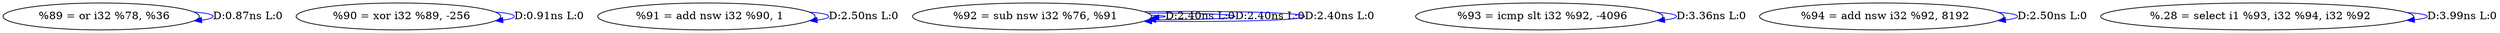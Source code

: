 digraph {
Node0x3108920[label="  %89 = or i32 %78, %36"];
Node0x3108920 -> Node0x3108920[label="D:0.87ns L:0",color=blue];
Node0x3108a40[label="  %90 = xor i32 %89, -256"];
Node0x3108a40 -> Node0x3108a40[label="D:0.91ns L:0",color=blue];
Node0x3108b20[label="  %91 = add nsw i32 %90, 1"];
Node0x3108b20 -> Node0x3108b20[label="D:2.50ns L:0",color=blue];
Node0x3108c00[label="  %92 = sub nsw i32 %76, %91"];
Node0x3108c00 -> Node0x3108c00[label="D:2.40ns L:0",color=blue];
Node0x3108c00 -> Node0x3108c00[label="D:2.40ns L:0",color=blue];
Node0x3108c00 -> Node0x3108c00[label="D:2.40ns L:0",color=blue];
Node0x3108ce0[label="  %93 = icmp slt i32 %92, -4096"];
Node0x3108ce0 -> Node0x3108ce0[label="D:3.36ns L:0",color=blue];
Node0x3108dc0[label="  %94 = add nsw i32 %92, 8192"];
Node0x3108dc0 -> Node0x3108dc0[label="D:2.50ns L:0",color=blue];
Node0x3108ea0[label="  %.28 = select i1 %93, i32 %94, i32 %92"];
Node0x3108ea0 -> Node0x3108ea0[label="D:3.99ns L:0",color=blue];
}
